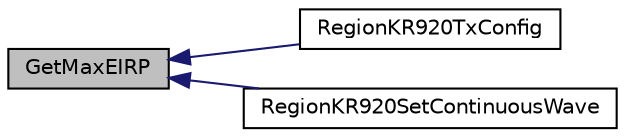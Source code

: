 digraph "GetMaxEIRP"
{
  edge [fontname="Helvetica",fontsize="10",labelfontname="Helvetica",labelfontsize="10"];
  node [fontname="Helvetica",fontsize="10",shape=record];
  rankdir="LR";
  Node9 [label="GetMaxEIRP",height=0.2,width=0.4,color="black", fillcolor="grey75", style="filled", fontcolor="black"];
  Node9 -> Node10 [dir="back",color="midnightblue",fontsize="10",style="solid",fontname="Helvetica"];
  Node10 [label="RegionKR920TxConfig",height=0.2,width=0.4,color="black", fillcolor="white", style="filled",URL="$group___r_e_g_i_o_n_k_r920.html#gaa6c50a19f3f9238b8e296d74295059e3",tooltip="TX configuration. "];
  Node9 -> Node11 [dir="back",color="midnightblue",fontsize="10",style="solid",fontname="Helvetica"];
  Node11 [label="RegionKR920SetContinuousWave",height=0.2,width=0.4,color="black", fillcolor="white", style="filled",URL="$group___r_e_g_i_o_n_k_r920.html#gaaa9c13bab01bbfc0445b49587c59b8e7",tooltip="Sets the radio into continuous wave mode. "];
}
